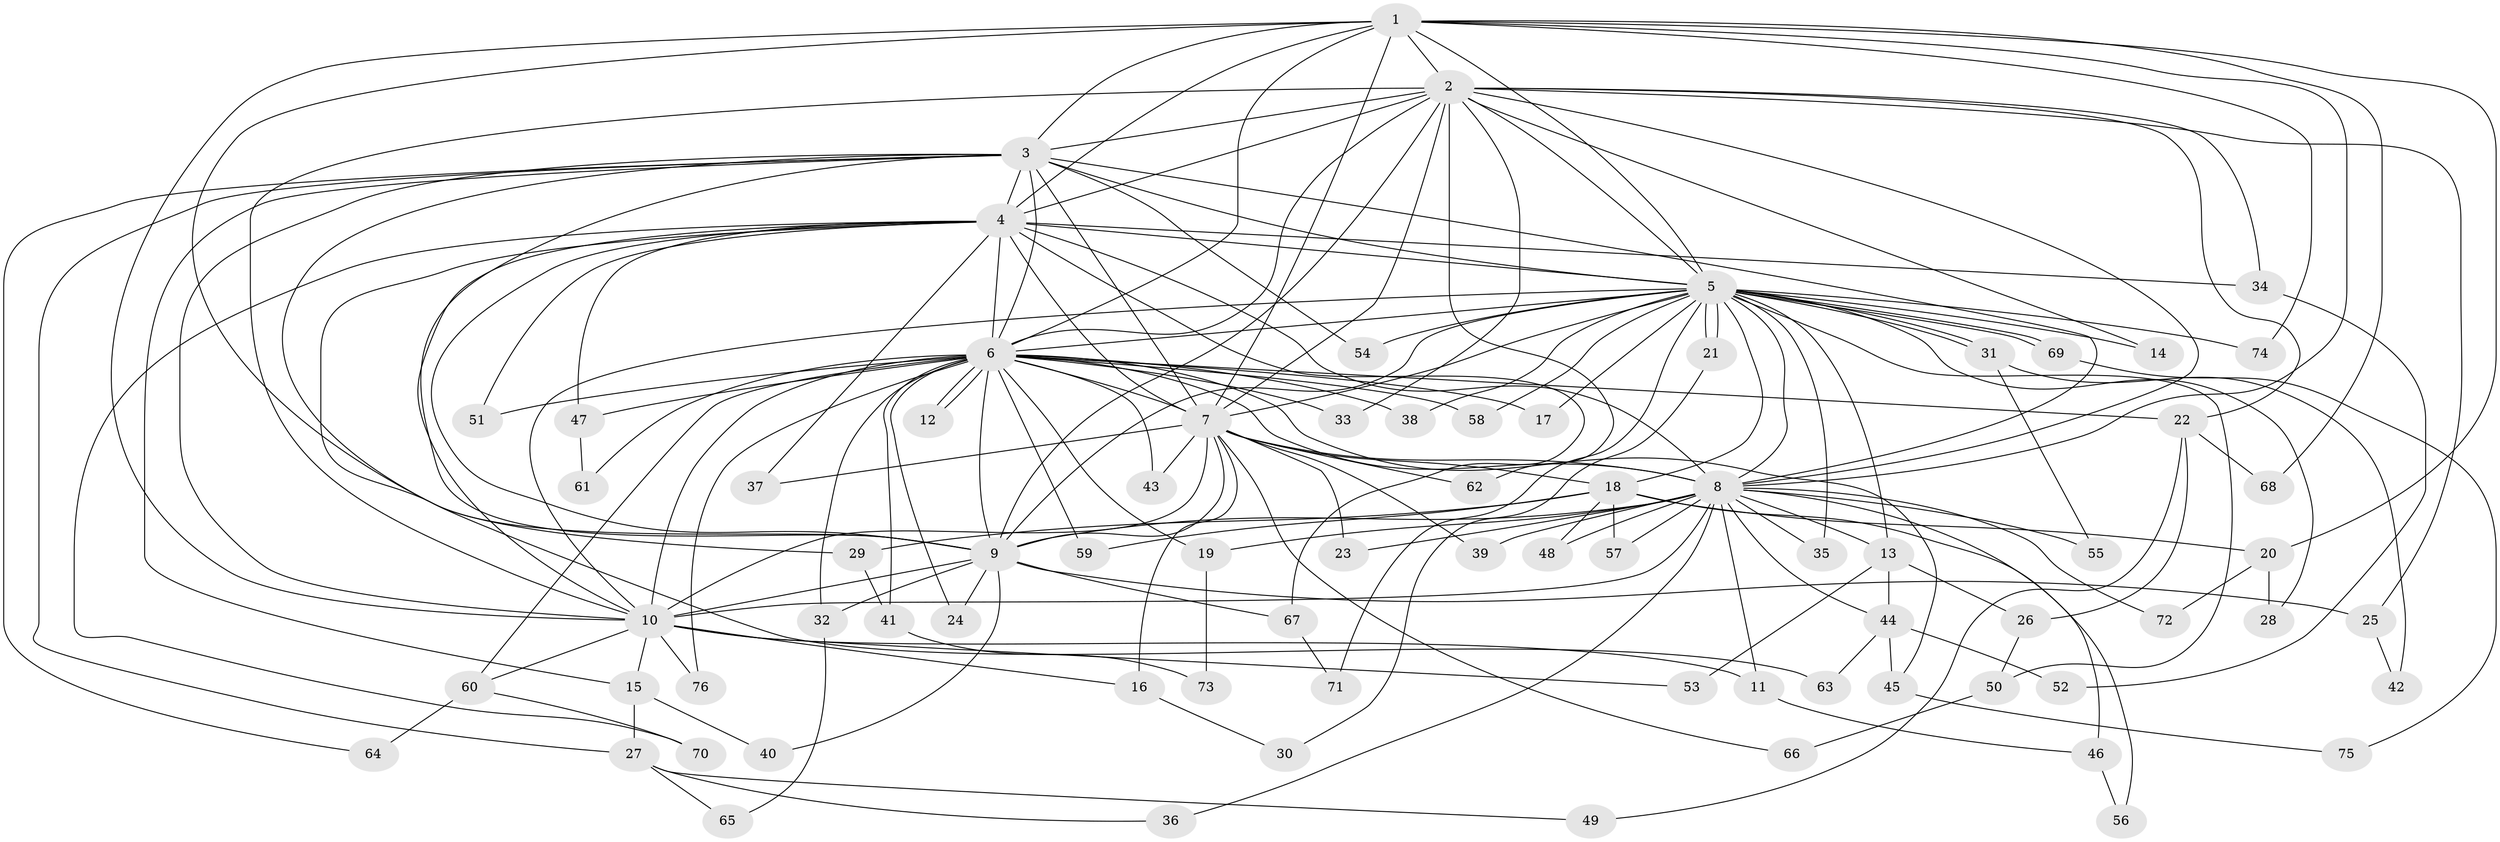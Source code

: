 // coarse degree distribution, {18: 0.02631578947368421, 16: 0.02631578947368421, 10: 0.05263157894736842, 12: 0.02631578947368421, 24: 0.02631578947368421, 9: 0.02631578947368421, 13: 0.02631578947368421, 1: 0.02631578947368421, 2: 0.4473684210526316, 4: 0.05263157894736842, 3: 0.18421052631578946, 7: 0.05263157894736842, 6: 0.02631578947368421}
// Generated by graph-tools (version 1.1) at 2025/49/03/04/25 22:49:18]
// undirected, 76 vertices, 177 edges
graph export_dot {
  node [color=gray90,style=filled];
  1;
  2;
  3;
  4;
  5;
  6;
  7;
  8;
  9;
  10;
  11;
  12;
  13;
  14;
  15;
  16;
  17;
  18;
  19;
  20;
  21;
  22;
  23;
  24;
  25;
  26;
  27;
  28;
  29;
  30;
  31;
  32;
  33;
  34;
  35;
  36;
  37;
  38;
  39;
  40;
  41;
  42;
  43;
  44;
  45;
  46;
  47;
  48;
  49;
  50;
  51;
  52;
  53;
  54;
  55;
  56;
  57;
  58;
  59;
  60;
  61;
  62;
  63;
  64;
  65;
  66;
  67;
  68;
  69;
  70;
  71;
  72;
  73;
  74;
  75;
  76;
  1 -- 2;
  1 -- 3;
  1 -- 4;
  1 -- 5;
  1 -- 6;
  1 -- 7;
  1 -- 8;
  1 -- 9;
  1 -- 10;
  1 -- 20;
  1 -- 68;
  1 -- 74;
  2 -- 3;
  2 -- 4;
  2 -- 5;
  2 -- 6;
  2 -- 7;
  2 -- 8;
  2 -- 9;
  2 -- 10;
  2 -- 14;
  2 -- 22;
  2 -- 25;
  2 -- 33;
  2 -- 34;
  2 -- 62;
  3 -- 4;
  3 -- 5;
  3 -- 6;
  3 -- 7;
  3 -- 8;
  3 -- 9;
  3 -- 10;
  3 -- 15;
  3 -- 27;
  3 -- 29;
  3 -- 54;
  3 -- 64;
  4 -- 5;
  4 -- 6;
  4 -- 7;
  4 -- 8;
  4 -- 9;
  4 -- 10;
  4 -- 34;
  4 -- 37;
  4 -- 47;
  4 -- 51;
  4 -- 63;
  4 -- 67;
  4 -- 70;
  5 -- 6;
  5 -- 7;
  5 -- 8;
  5 -- 9;
  5 -- 10;
  5 -- 13;
  5 -- 14;
  5 -- 17;
  5 -- 18;
  5 -- 21;
  5 -- 21;
  5 -- 28;
  5 -- 31;
  5 -- 31;
  5 -- 35;
  5 -- 38;
  5 -- 50;
  5 -- 54;
  5 -- 58;
  5 -- 69;
  5 -- 69;
  5 -- 71;
  5 -- 74;
  6 -- 7;
  6 -- 8;
  6 -- 9;
  6 -- 10;
  6 -- 12;
  6 -- 12;
  6 -- 17;
  6 -- 19;
  6 -- 22;
  6 -- 24;
  6 -- 32;
  6 -- 33;
  6 -- 38;
  6 -- 41;
  6 -- 43;
  6 -- 45;
  6 -- 47;
  6 -- 51;
  6 -- 58;
  6 -- 59;
  6 -- 60;
  6 -- 61;
  6 -- 76;
  7 -- 8;
  7 -- 9;
  7 -- 10;
  7 -- 16;
  7 -- 18;
  7 -- 23;
  7 -- 37;
  7 -- 39;
  7 -- 43;
  7 -- 62;
  7 -- 66;
  8 -- 9;
  8 -- 10;
  8 -- 11;
  8 -- 13;
  8 -- 19;
  8 -- 23;
  8 -- 35;
  8 -- 36;
  8 -- 39;
  8 -- 44;
  8 -- 46;
  8 -- 48;
  8 -- 55;
  8 -- 57;
  8 -- 72;
  9 -- 10;
  9 -- 24;
  9 -- 25;
  9 -- 32;
  9 -- 40;
  9 -- 67;
  10 -- 11;
  10 -- 15;
  10 -- 16;
  10 -- 53;
  10 -- 60;
  10 -- 76;
  11 -- 46;
  13 -- 26;
  13 -- 44;
  13 -- 53;
  15 -- 27;
  15 -- 40;
  16 -- 30;
  18 -- 20;
  18 -- 29;
  18 -- 48;
  18 -- 56;
  18 -- 57;
  18 -- 59;
  19 -- 73;
  20 -- 28;
  20 -- 72;
  21 -- 30;
  22 -- 26;
  22 -- 49;
  22 -- 68;
  25 -- 42;
  26 -- 50;
  27 -- 36;
  27 -- 49;
  27 -- 65;
  29 -- 41;
  31 -- 42;
  31 -- 55;
  32 -- 65;
  34 -- 52;
  41 -- 73;
  44 -- 45;
  44 -- 52;
  44 -- 63;
  45 -- 75;
  46 -- 56;
  47 -- 61;
  50 -- 66;
  60 -- 64;
  60 -- 70;
  67 -- 71;
  69 -- 75;
}
